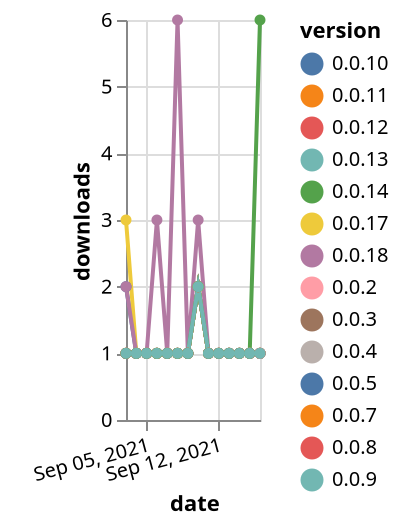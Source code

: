 {"$schema": "https://vega.github.io/schema/vega-lite/v5.json", "description": "A simple bar chart with embedded data.", "data": {"values": [{"date": "2021-09-03", "total": 152, "delta": 1, "version": "0.0.3"}, {"date": "2021-09-04", "total": 153, "delta": 1, "version": "0.0.3"}, {"date": "2021-09-05", "total": 154, "delta": 1, "version": "0.0.3"}, {"date": "2021-09-06", "total": 155, "delta": 1, "version": "0.0.3"}, {"date": "2021-09-07", "total": 156, "delta": 1, "version": "0.0.3"}, {"date": "2021-09-08", "total": 157, "delta": 1, "version": "0.0.3"}, {"date": "2021-09-09", "total": 158, "delta": 1, "version": "0.0.3"}, {"date": "2021-09-10", "total": 160, "delta": 2, "version": "0.0.3"}, {"date": "2021-09-11", "total": 161, "delta": 1, "version": "0.0.3"}, {"date": "2021-09-12", "total": 162, "delta": 1, "version": "0.0.3"}, {"date": "2021-09-13", "total": 163, "delta": 1, "version": "0.0.3"}, {"date": "2021-09-14", "total": 164, "delta": 1, "version": "0.0.3"}, {"date": "2021-09-15", "total": 165, "delta": 1, "version": "0.0.3"}, {"date": "2021-09-16", "total": 166, "delta": 1, "version": "0.0.3"}, {"date": "2021-09-03", "total": 168, "delta": 1, "version": "0.0.5"}, {"date": "2021-09-04", "total": 169, "delta": 1, "version": "0.0.5"}, {"date": "2021-09-05", "total": 170, "delta": 1, "version": "0.0.5"}, {"date": "2021-09-06", "total": 171, "delta": 1, "version": "0.0.5"}, {"date": "2021-09-07", "total": 172, "delta": 1, "version": "0.0.5"}, {"date": "2021-09-08", "total": 173, "delta": 1, "version": "0.0.5"}, {"date": "2021-09-09", "total": 174, "delta": 1, "version": "0.0.5"}, {"date": "2021-09-10", "total": 176, "delta": 2, "version": "0.0.5"}, {"date": "2021-09-11", "total": 177, "delta": 1, "version": "0.0.5"}, {"date": "2021-09-12", "total": 178, "delta": 1, "version": "0.0.5"}, {"date": "2021-09-13", "total": 179, "delta": 1, "version": "0.0.5"}, {"date": "2021-09-14", "total": 180, "delta": 1, "version": "0.0.5"}, {"date": "2021-09-15", "total": 181, "delta": 1, "version": "0.0.5"}, {"date": "2021-09-16", "total": 182, "delta": 1, "version": "0.0.5"}, {"date": "2021-09-03", "total": 134, "delta": 1, "version": "0.0.8"}, {"date": "2021-09-04", "total": 135, "delta": 1, "version": "0.0.8"}, {"date": "2021-09-05", "total": 136, "delta": 1, "version": "0.0.8"}, {"date": "2021-09-06", "total": 137, "delta": 1, "version": "0.0.8"}, {"date": "2021-09-07", "total": 138, "delta": 1, "version": "0.0.8"}, {"date": "2021-09-08", "total": 139, "delta": 1, "version": "0.0.8"}, {"date": "2021-09-09", "total": 140, "delta": 1, "version": "0.0.8"}, {"date": "2021-09-10", "total": 142, "delta": 2, "version": "0.0.8"}, {"date": "2021-09-11", "total": 143, "delta": 1, "version": "0.0.8"}, {"date": "2021-09-12", "total": 144, "delta": 1, "version": "0.0.8"}, {"date": "2021-09-13", "total": 145, "delta": 1, "version": "0.0.8"}, {"date": "2021-09-14", "total": 146, "delta": 1, "version": "0.0.8"}, {"date": "2021-09-15", "total": 147, "delta": 1, "version": "0.0.8"}, {"date": "2021-09-16", "total": 148, "delta": 1, "version": "0.0.8"}, {"date": "2021-09-03", "total": 181, "delta": 1, "version": "0.0.4"}, {"date": "2021-09-04", "total": 182, "delta": 1, "version": "0.0.4"}, {"date": "2021-09-05", "total": 183, "delta": 1, "version": "0.0.4"}, {"date": "2021-09-06", "total": 184, "delta": 1, "version": "0.0.4"}, {"date": "2021-09-07", "total": 185, "delta": 1, "version": "0.0.4"}, {"date": "2021-09-08", "total": 186, "delta": 1, "version": "0.0.4"}, {"date": "2021-09-09", "total": 187, "delta": 1, "version": "0.0.4"}, {"date": "2021-09-10", "total": 189, "delta": 2, "version": "0.0.4"}, {"date": "2021-09-11", "total": 190, "delta": 1, "version": "0.0.4"}, {"date": "2021-09-12", "total": 191, "delta": 1, "version": "0.0.4"}, {"date": "2021-09-13", "total": 192, "delta": 1, "version": "0.0.4"}, {"date": "2021-09-14", "total": 193, "delta": 1, "version": "0.0.4"}, {"date": "2021-09-15", "total": 194, "delta": 1, "version": "0.0.4"}, {"date": "2021-09-16", "total": 195, "delta": 1, "version": "0.0.4"}, {"date": "2021-09-03", "total": 242, "delta": 1, "version": "0.0.11"}, {"date": "2021-09-04", "total": 243, "delta": 1, "version": "0.0.11"}, {"date": "2021-09-05", "total": 244, "delta": 1, "version": "0.0.11"}, {"date": "2021-09-06", "total": 245, "delta": 1, "version": "0.0.11"}, {"date": "2021-09-07", "total": 246, "delta": 1, "version": "0.0.11"}, {"date": "2021-09-08", "total": 247, "delta": 1, "version": "0.0.11"}, {"date": "2021-09-09", "total": 248, "delta": 1, "version": "0.0.11"}, {"date": "2021-09-10", "total": 250, "delta": 2, "version": "0.0.11"}, {"date": "2021-09-11", "total": 251, "delta": 1, "version": "0.0.11"}, {"date": "2021-09-12", "total": 252, "delta": 1, "version": "0.0.11"}, {"date": "2021-09-13", "total": 253, "delta": 1, "version": "0.0.11"}, {"date": "2021-09-14", "total": 254, "delta": 1, "version": "0.0.11"}, {"date": "2021-09-15", "total": 255, "delta": 1, "version": "0.0.11"}, {"date": "2021-09-16", "total": 256, "delta": 1, "version": "0.0.11"}, {"date": "2021-09-03", "total": 149, "delta": 1, "version": "0.0.2"}, {"date": "2021-09-04", "total": 150, "delta": 1, "version": "0.0.2"}, {"date": "2021-09-05", "total": 151, "delta": 1, "version": "0.0.2"}, {"date": "2021-09-06", "total": 152, "delta": 1, "version": "0.0.2"}, {"date": "2021-09-07", "total": 153, "delta": 1, "version": "0.0.2"}, {"date": "2021-09-08", "total": 154, "delta": 1, "version": "0.0.2"}, {"date": "2021-09-09", "total": 155, "delta": 1, "version": "0.0.2"}, {"date": "2021-09-10", "total": 157, "delta": 2, "version": "0.0.2"}, {"date": "2021-09-11", "total": 158, "delta": 1, "version": "0.0.2"}, {"date": "2021-09-12", "total": 159, "delta": 1, "version": "0.0.2"}, {"date": "2021-09-13", "total": 160, "delta": 1, "version": "0.0.2"}, {"date": "2021-09-14", "total": 161, "delta": 1, "version": "0.0.2"}, {"date": "2021-09-15", "total": 162, "delta": 1, "version": "0.0.2"}, {"date": "2021-09-16", "total": 163, "delta": 1, "version": "0.0.2"}, {"date": "2021-09-03", "total": 134, "delta": 1, "version": "0.0.7"}, {"date": "2021-09-04", "total": 135, "delta": 1, "version": "0.0.7"}, {"date": "2021-09-05", "total": 136, "delta": 1, "version": "0.0.7"}, {"date": "2021-09-06", "total": 137, "delta": 1, "version": "0.0.7"}, {"date": "2021-09-07", "total": 138, "delta": 1, "version": "0.0.7"}, {"date": "2021-09-08", "total": 139, "delta": 1, "version": "0.0.7"}, {"date": "2021-09-09", "total": 140, "delta": 1, "version": "0.0.7"}, {"date": "2021-09-10", "total": 142, "delta": 2, "version": "0.0.7"}, {"date": "2021-09-11", "total": 143, "delta": 1, "version": "0.0.7"}, {"date": "2021-09-12", "total": 144, "delta": 1, "version": "0.0.7"}, {"date": "2021-09-13", "total": 145, "delta": 1, "version": "0.0.7"}, {"date": "2021-09-14", "total": 146, "delta": 1, "version": "0.0.7"}, {"date": "2021-09-15", "total": 147, "delta": 1, "version": "0.0.7"}, {"date": "2021-09-16", "total": 148, "delta": 1, "version": "0.0.7"}, {"date": "2021-09-03", "total": 749, "delta": 1, "version": "0.0.9"}, {"date": "2021-09-04", "total": 750, "delta": 1, "version": "0.0.9"}, {"date": "2021-09-05", "total": 751, "delta": 1, "version": "0.0.9"}, {"date": "2021-09-06", "total": 752, "delta": 1, "version": "0.0.9"}, {"date": "2021-09-07", "total": 753, "delta": 1, "version": "0.0.9"}, {"date": "2021-09-08", "total": 754, "delta": 1, "version": "0.0.9"}, {"date": "2021-09-09", "total": 755, "delta": 1, "version": "0.0.9"}, {"date": "2021-09-10", "total": 757, "delta": 2, "version": "0.0.9"}, {"date": "2021-09-11", "total": 758, "delta": 1, "version": "0.0.9"}, {"date": "2021-09-12", "total": 759, "delta": 1, "version": "0.0.9"}, {"date": "2021-09-13", "total": 760, "delta": 1, "version": "0.0.9"}, {"date": "2021-09-14", "total": 761, "delta": 1, "version": "0.0.9"}, {"date": "2021-09-15", "total": 762, "delta": 1, "version": "0.0.9"}, {"date": "2021-09-16", "total": 763, "delta": 1, "version": "0.0.9"}, {"date": "2021-09-03", "total": 210, "delta": 1, "version": "0.0.12"}, {"date": "2021-09-04", "total": 211, "delta": 1, "version": "0.0.12"}, {"date": "2021-09-05", "total": 212, "delta": 1, "version": "0.0.12"}, {"date": "2021-09-06", "total": 213, "delta": 1, "version": "0.0.12"}, {"date": "2021-09-07", "total": 214, "delta": 1, "version": "0.0.12"}, {"date": "2021-09-08", "total": 215, "delta": 1, "version": "0.0.12"}, {"date": "2021-09-09", "total": 216, "delta": 1, "version": "0.0.12"}, {"date": "2021-09-10", "total": 218, "delta": 2, "version": "0.0.12"}, {"date": "2021-09-11", "total": 219, "delta": 1, "version": "0.0.12"}, {"date": "2021-09-12", "total": 220, "delta": 1, "version": "0.0.12"}, {"date": "2021-09-13", "total": 221, "delta": 1, "version": "0.0.12"}, {"date": "2021-09-14", "total": 222, "delta": 1, "version": "0.0.12"}, {"date": "2021-09-15", "total": 223, "delta": 1, "version": "0.0.12"}, {"date": "2021-09-16", "total": 224, "delta": 1, "version": "0.0.12"}, {"date": "2021-09-03", "total": 144, "delta": 2, "version": "0.0.10"}, {"date": "2021-09-04", "total": 145, "delta": 1, "version": "0.0.10"}, {"date": "2021-09-05", "total": 146, "delta": 1, "version": "0.0.10"}, {"date": "2021-09-06", "total": 147, "delta": 1, "version": "0.0.10"}, {"date": "2021-09-07", "total": 148, "delta": 1, "version": "0.0.10"}, {"date": "2021-09-08", "total": 149, "delta": 1, "version": "0.0.10"}, {"date": "2021-09-09", "total": 150, "delta": 1, "version": "0.0.10"}, {"date": "2021-09-10", "total": 152, "delta": 2, "version": "0.0.10"}, {"date": "2021-09-11", "total": 153, "delta": 1, "version": "0.0.10"}, {"date": "2021-09-12", "total": 154, "delta": 1, "version": "0.0.10"}, {"date": "2021-09-13", "total": 155, "delta": 1, "version": "0.0.10"}, {"date": "2021-09-14", "total": 156, "delta": 1, "version": "0.0.10"}, {"date": "2021-09-15", "total": 157, "delta": 1, "version": "0.0.10"}, {"date": "2021-09-16", "total": 158, "delta": 1, "version": "0.0.10"}, {"date": "2021-09-03", "total": 63, "delta": 3, "version": "0.0.17"}, {"date": "2021-09-04", "total": 64, "delta": 1, "version": "0.0.17"}, {"date": "2021-09-05", "total": 65, "delta": 1, "version": "0.0.17"}, {"date": "2021-09-06", "total": 66, "delta": 1, "version": "0.0.17"}, {"date": "2021-09-07", "total": 67, "delta": 1, "version": "0.0.17"}, {"date": "2021-09-08", "total": 68, "delta": 1, "version": "0.0.17"}, {"date": "2021-09-09", "total": 69, "delta": 1, "version": "0.0.17"}, {"date": "2021-09-10", "total": 71, "delta": 2, "version": "0.0.17"}, {"date": "2021-09-11", "total": 72, "delta": 1, "version": "0.0.17"}, {"date": "2021-09-12", "total": 73, "delta": 1, "version": "0.0.17"}, {"date": "2021-09-13", "total": 74, "delta": 1, "version": "0.0.17"}, {"date": "2021-09-14", "total": 75, "delta": 1, "version": "0.0.17"}, {"date": "2021-09-15", "total": 76, "delta": 1, "version": "0.0.17"}, {"date": "2021-09-16", "total": 77, "delta": 1, "version": "0.0.17"}, {"date": "2021-09-03", "total": 70, "delta": 2, "version": "0.0.18"}, {"date": "2021-09-04", "total": 71, "delta": 1, "version": "0.0.18"}, {"date": "2021-09-05", "total": 72, "delta": 1, "version": "0.0.18"}, {"date": "2021-09-06", "total": 75, "delta": 3, "version": "0.0.18"}, {"date": "2021-09-07", "total": 76, "delta": 1, "version": "0.0.18"}, {"date": "2021-09-08", "total": 82, "delta": 6, "version": "0.0.18"}, {"date": "2021-09-09", "total": 83, "delta": 1, "version": "0.0.18"}, {"date": "2021-09-10", "total": 86, "delta": 3, "version": "0.0.18"}, {"date": "2021-09-11", "total": 87, "delta": 1, "version": "0.0.18"}, {"date": "2021-09-12", "total": 88, "delta": 1, "version": "0.0.18"}, {"date": "2021-09-13", "total": 89, "delta": 1, "version": "0.0.18"}, {"date": "2021-09-14", "total": 90, "delta": 1, "version": "0.0.18"}, {"date": "2021-09-15", "total": 91, "delta": 1, "version": "0.0.18"}, {"date": "2021-09-16", "total": 92, "delta": 1, "version": "0.0.18"}, {"date": "2021-09-03", "total": 449, "delta": 1, "version": "0.0.14"}, {"date": "2021-09-04", "total": 450, "delta": 1, "version": "0.0.14"}, {"date": "2021-09-05", "total": 451, "delta": 1, "version": "0.0.14"}, {"date": "2021-09-06", "total": 452, "delta": 1, "version": "0.0.14"}, {"date": "2021-09-07", "total": 453, "delta": 1, "version": "0.0.14"}, {"date": "2021-09-08", "total": 454, "delta": 1, "version": "0.0.14"}, {"date": "2021-09-09", "total": 455, "delta": 1, "version": "0.0.14"}, {"date": "2021-09-10", "total": 457, "delta": 2, "version": "0.0.14"}, {"date": "2021-09-11", "total": 458, "delta": 1, "version": "0.0.14"}, {"date": "2021-09-12", "total": 459, "delta": 1, "version": "0.0.14"}, {"date": "2021-09-13", "total": 460, "delta": 1, "version": "0.0.14"}, {"date": "2021-09-14", "total": 461, "delta": 1, "version": "0.0.14"}, {"date": "2021-09-15", "total": 462, "delta": 1, "version": "0.0.14"}, {"date": "2021-09-16", "total": 468, "delta": 6, "version": "0.0.14"}, {"date": "2021-09-03", "total": 191, "delta": 1, "version": "0.0.13"}, {"date": "2021-09-04", "total": 192, "delta": 1, "version": "0.0.13"}, {"date": "2021-09-05", "total": 193, "delta": 1, "version": "0.0.13"}, {"date": "2021-09-06", "total": 194, "delta": 1, "version": "0.0.13"}, {"date": "2021-09-07", "total": 195, "delta": 1, "version": "0.0.13"}, {"date": "2021-09-08", "total": 196, "delta": 1, "version": "0.0.13"}, {"date": "2021-09-09", "total": 197, "delta": 1, "version": "0.0.13"}, {"date": "2021-09-10", "total": 199, "delta": 2, "version": "0.0.13"}, {"date": "2021-09-11", "total": 200, "delta": 1, "version": "0.0.13"}, {"date": "2021-09-12", "total": 201, "delta": 1, "version": "0.0.13"}, {"date": "2021-09-13", "total": 202, "delta": 1, "version": "0.0.13"}, {"date": "2021-09-14", "total": 203, "delta": 1, "version": "0.0.13"}, {"date": "2021-09-15", "total": 204, "delta": 1, "version": "0.0.13"}, {"date": "2021-09-16", "total": 205, "delta": 1, "version": "0.0.13"}]}, "width": "container", "mark": {"type": "line", "point": {"filled": true}}, "encoding": {"x": {"field": "date", "type": "temporal", "timeUnit": "yearmonthdate", "title": "date", "axis": {"labelAngle": -15}}, "y": {"field": "delta", "type": "quantitative", "title": "downloads"}, "color": {"field": "version", "type": "nominal"}, "tooltip": {"field": "delta"}}}